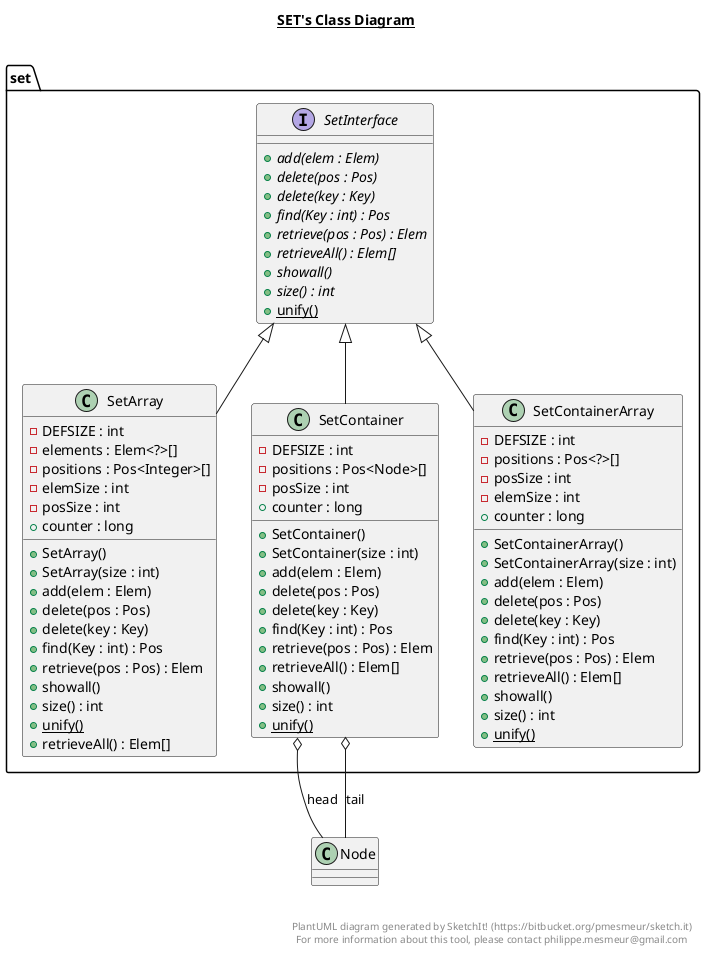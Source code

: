 @startuml

title __SET's Class Diagram__\n

  package set {
    class SetArray {
        - DEFSIZE : int
        - elements : Elem<?>[]
        - positions : Pos<Integer>[]
        - elemSize : int
        - posSize : int
        + counter : long
        + SetArray()
        + SetArray(size : int)
        + add(elem : Elem)
        + delete(pos : Pos)
        + delete(key : Key)
        + find(Key : int) : Pos
        + retrieve(pos : Pos) : Elem
        + showall()
        + size() : int
        {static} + unify()
        + retrieveAll() : Elem[]
    }
  }


  package set {
    class SetContainer {
        - DEFSIZE : int
        - positions : Pos<Node>[]
        - posSize : int
        + counter : long
        + SetContainer()
        + SetContainer(size : int)
        + add(elem : Elem)
        + delete(pos : Pos)
        + delete(key : Key)
        + find(Key : int) : Pos
        + retrieve(pos : Pos) : Elem
        + retrieveAll() : Elem[]
        + showall()
        + size() : int
        {static} + unify()
    }
  }


  package set {
    class SetContainerArray {
        - DEFSIZE : int
        - positions : Pos<?>[]
        - posSize : int
        - elemSize : int
        + counter : long
        + SetContainerArray()
        + SetContainerArray(size : int)
        + add(elem : Elem)
        + delete(pos : Pos)
        + delete(key : Key)
        + find(Key : int) : Pos
        + retrieve(pos : Pos) : Elem
        + retrieveAll() : Elem[]
        + showall()
        + size() : int
        {static} + unify()
    }
  }


  package set {
    interface SetInterface {
        {abstract} + add(elem : Elem)
        {abstract} + delete(pos : Pos)
        {abstract} + delete(key : Key)
        {abstract} + find(Key : int) : Pos
        {abstract} + retrieve(pos : Pos) : Elem
        {abstract} + retrieveAll() : Elem[]
        {abstract} + showall()
        {abstract} + size() : int
        {static} + unify()
    }
  }
  

  SetArray -up-|> SetInterface
  SetContainer -up-|> SetInterface
  SetContainer o-- Node : head
  SetContainer o-- Node : tail
  SetContainerArray -up-|> SetInterface


right footer


PlantUML diagram generated by SketchIt! (https://bitbucket.org/pmesmeur/sketch.it)
For more information about this tool, please contact philippe.mesmeur@gmail.com
endfooter

@enduml
